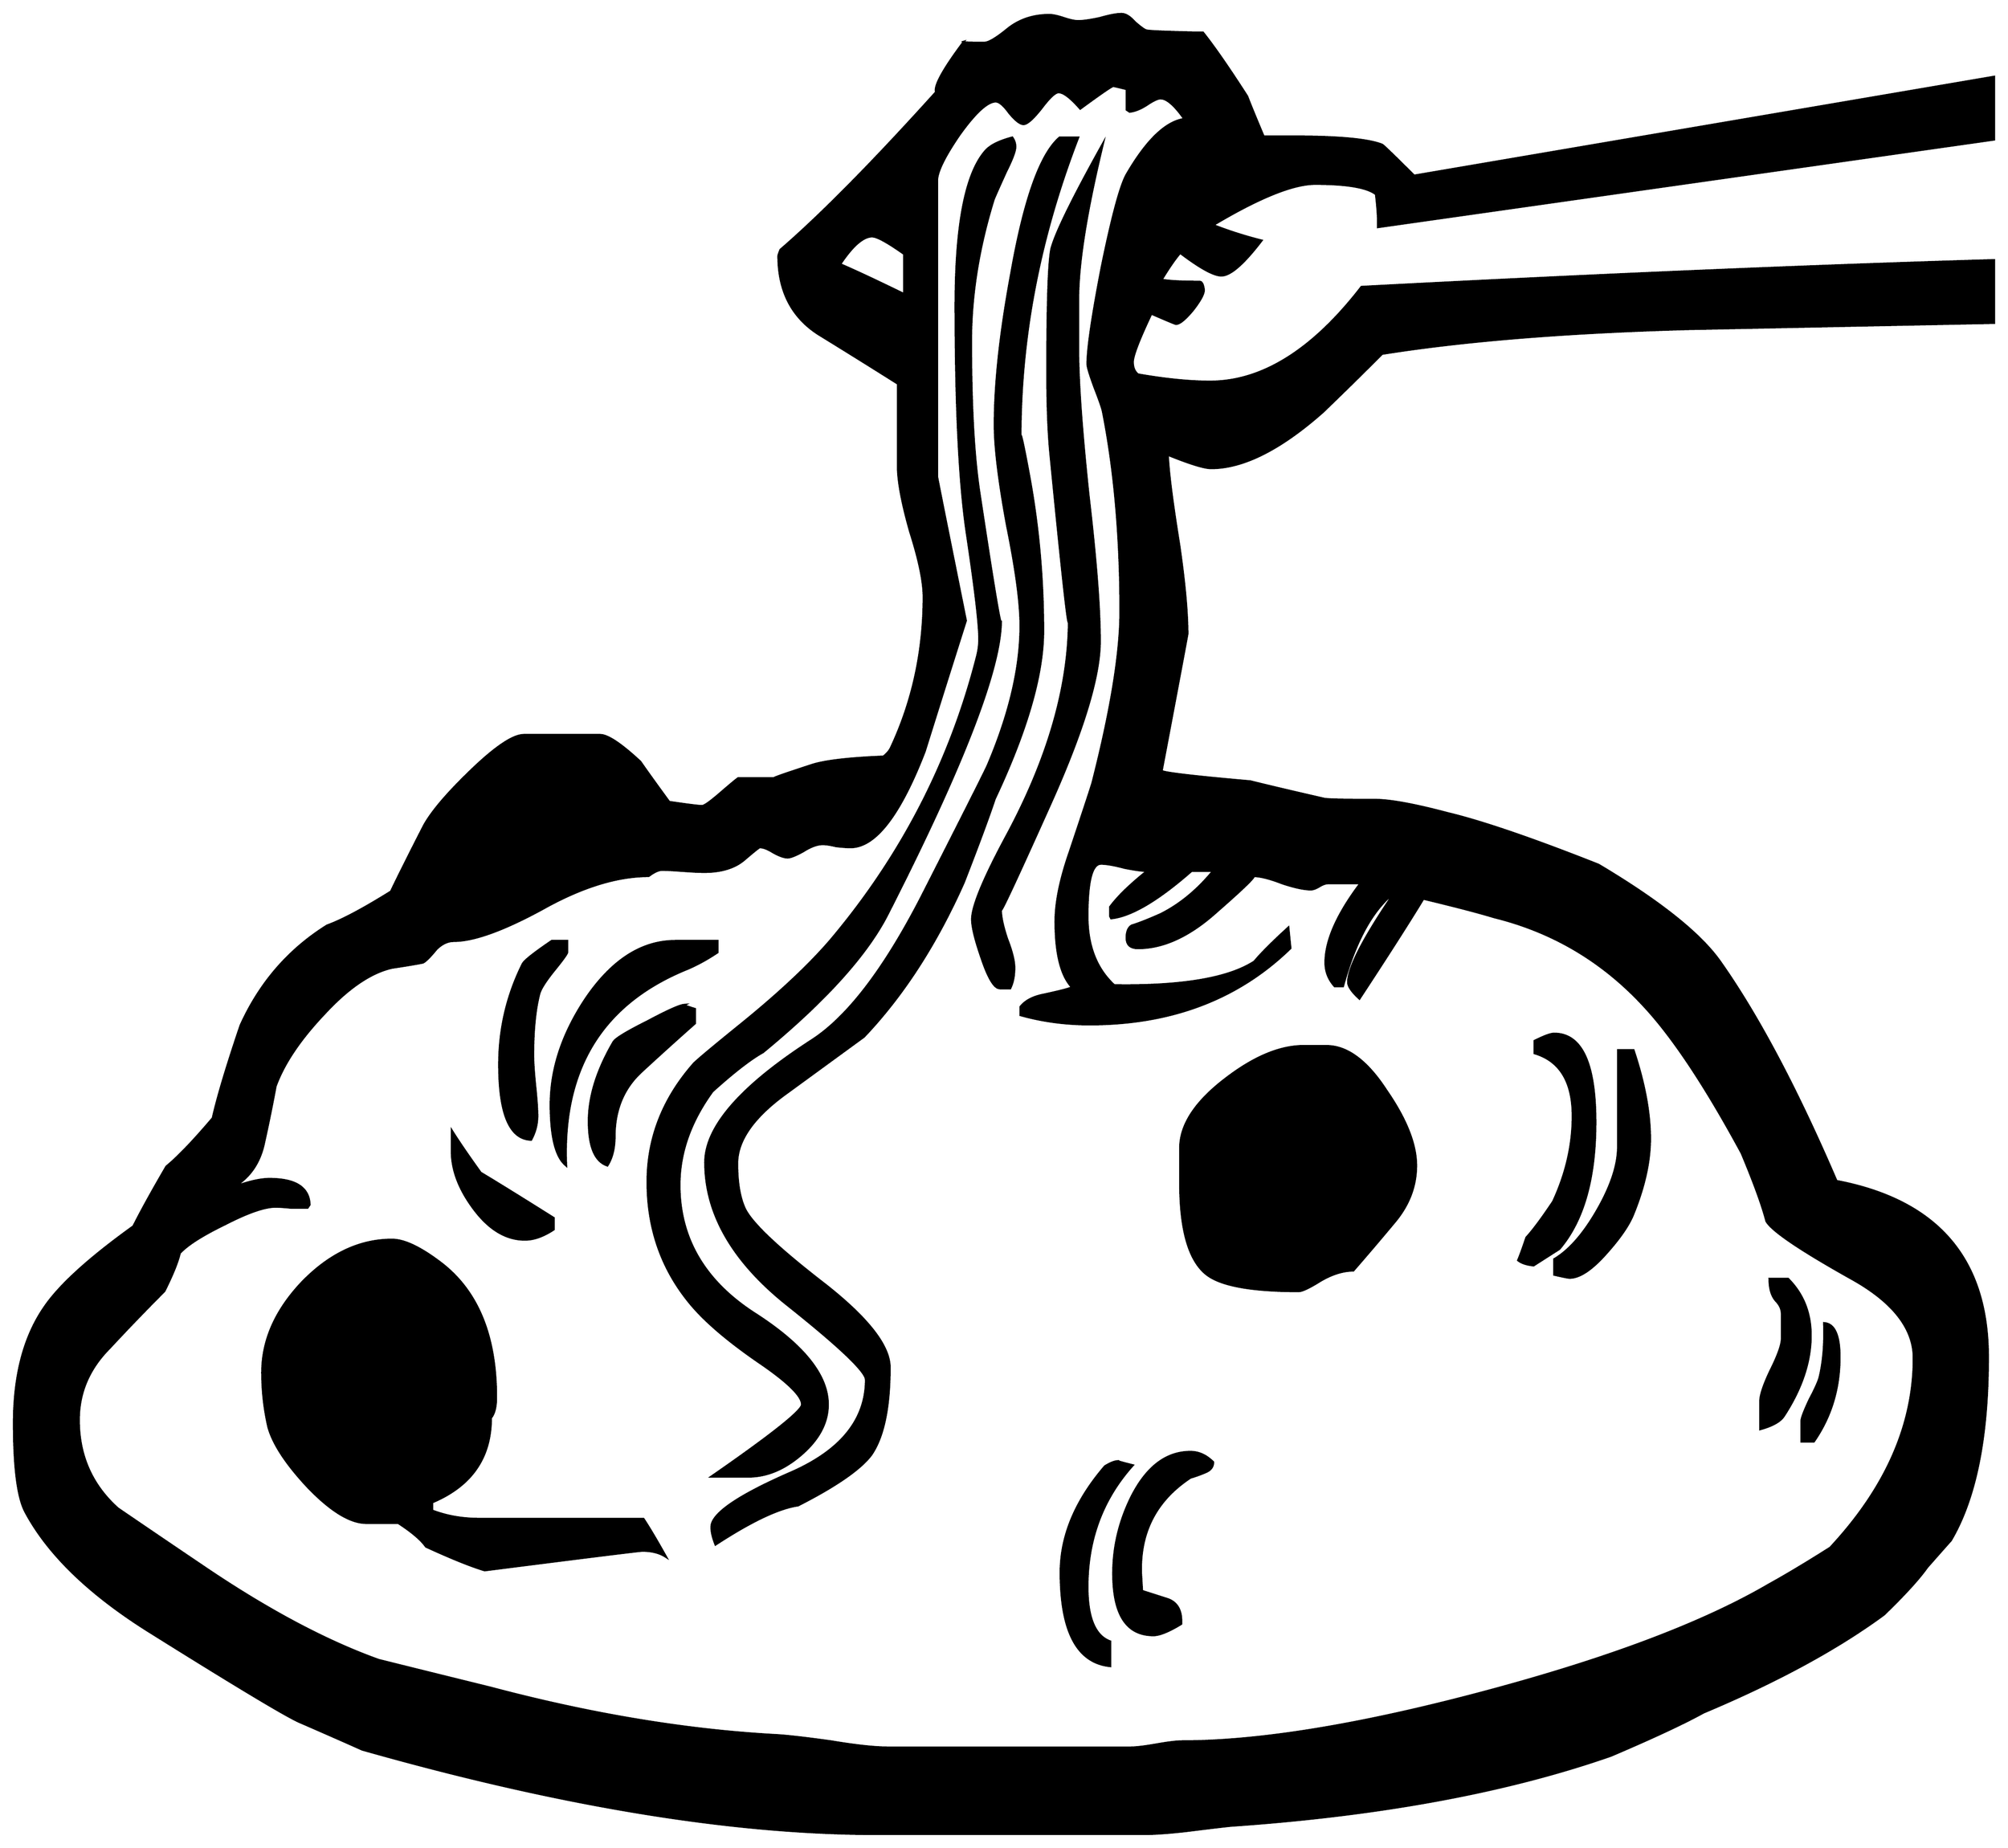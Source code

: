 


\begin{tikzpicture}[y=0.80pt, x=0.80pt, yscale=-1.0, xscale=1.0, inner sep=0pt, outer sep=0pt]
\begin{scope}[shift={(100.0,1643.0)},nonzero rule]
  \path[draw=.,fill=.,line width=1.600pt] (2004.0,-1103.0) ..
    controls (1904.667,-1101.0) and (1805.333,-1099.0) ..
    (1706.0,-1097.0) .. controls (1588.0,-1093.667) and
    (1489.333,-1085.667) .. (1410.0,-1073.0) .. controls
    (1391.333,-1054.333) and (1372.333,-1035.667) .. (1353.0,-1017.0) ..
    controls (1311.667,-980.333) and (1275.333,-962.0) ..
    (1244.0,-962.0) .. controls (1237.333,-962.0) and
    (1223.333,-966.333) .. (1202.0,-975.0) .. controls
    (1202.667,-958.333) and (1206.333,-929.333) .. (1213.0,-888.0) ..
    controls (1218.333,-851.333) and (1221.0,-822.333) ..
    (1221.0,-801.0) .. controls (1221.0,-800.333) and
    (1212.667,-756.0) .. (1196.0,-668.0) .. controls
    (1200.0,-666.0) and (1228.667,-662.667) .. (1282.0,-658.0) ..
    controls (1298.0,-654.0) and (1322.0,-648.333) ..
    (1354.0,-641.0) .. controls (1358.0,-640.333) and
    (1374.333,-640.0) .. (1403.0,-640.0) .. controls
    (1417.667,-640.0) and (1441.333,-635.667) .. (1474.0,-627.0) ..
    controls (1507.333,-619.0) and (1556.0,-602.333) ..
    (1620.0,-577.0) .. controls (1679.333,-541.667) and
    (1718.667,-510.333) .. (1738.0,-483.0) .. controls
    (1774.667,-431.0) and (1812.333,-360.0) .. (1851.0,-270.0) ..
    controls (1949.0,-251.333) and (1998.0,-194.333) ..
    (1998.0,-99.0) .. controls (1998.0,-21.0) and (1986.0,38.333)
    .. (1962.0,79.0) .. controls (1961.333,79.667) and (1953.667,88.333)
    .. (1939.0,105.0) .. controls (1931.0,116.333) and
    (1917.0,131.667) .. (1897.0,151.0) .. controls (1851.667,184.333)
    and (1793.333,216.0) .. (1722.0,246.0) .. controls
    (1702.667,256.667) and (1672.667,270.667) .. (1632.0,288.0) ..
    controls (1530.667,323.333) and (1407.667,346.0) .. (1263.0,356.0)
    .. controls (1256.333,356.667) and (1242.333,358.333) ..
    (1221.0,361.0) .. controls (1203.667,363.0) and (1189.667,364.0)
    .. (1179.0,364.0) -- (919.0,364.0) .. controls (779.0,364.0)
    and (612.667,336.667) .. (420.0,282.0) .. controls (406.667,276.0)
    and (387.0,267.333) .. (361.0,256.0) .. controls (350.333,252.0)
    and (301.333,222.667) .. (214.0,168.0) .. controls (155.333,131.333)
    and (115.0,92.333) .. (93.0,51.0) .. controls (85.667,37.0) and
    (82.0,8.333) .. (82.0,-35.0) .. controls (82.0,-81.667) and
    (92.0,-119.333) .. (112.0,-148.0) .. controls (126.667,-169.333)
    and (155.333,-195.333) .. (198.0,-226.0) .. controls
    (205.333,-240.667) and (216.0,-260.0) .. (230.0,-284.0) ..
    controls (241.333,-293.333) and (256.333,-309.0) .. (275.0,-331.0)
    .. controls (279.667,-351.667) and (288.667,-381.667) ..
    (302.0,-421.0) .. controls (320.667,-462.333) and (348.667,-494.667)
    .. (386.0,-518.0) .. controls (400.667,-523.333) and
    (421.333,-534.333) .. (448.0,-551.0) .. controls (455.333,-566.333)
    and (466.0,-587.667) .. (480.0,-615.0) .. controls
    (487.333,-628.333) and (502.0,-645.667) .. (524.0,-667.0) ..
    controls (548.667,-691.0) and (566.333,-703.0) .. (577.0,-703.0)
    -- (651.0,-703.0) .. controls (658.333,-703.0) and
    (671.333,-694.333) .. (690.0,-677.0) .. controls (696.0,-668.333)
    and (705.333,-655.333) .. (718.0,-638.0) .. controls
    (736.0,-635.333) and (746.667,-634.0) .. (750.0,-634.0) ..
    controls (752.0,-634.0) and (757.667,-638.0) .. (767.0,-646.0)
    .. controls (777.0,-654.667) and (783.0,-659.667) ..
    (785.0,-661.0) .. controls (785.0,-661.0) and (796.667,-661.0)
    .. (820.0,-661.0) .. controls (818.0,-661.0) and
    (830.333,-665.333) .. (857.0,-674.0) .. controls (869.667,-678.0)
    and (892.667,-680.667) .. (926.0,-682.0) .. controls
    (929.333,-684.667) and (931.667,-687.333) .. (933.0,-690.0) ..
    controls (954.333,-735.333) and (965.0,-784.333) .. (965.0,-837.0)
    .. controls (965.0,-851.667) and (960.667,-872.667) ..
    (952.0,-900.0) .. controls (944.0,-928.0) and (940.0,-949.333)
    .. (940.0,-964.0) -- (940.0,-1044.0) .. controls
    (914.667,-1060.0) and (889.0,-1076.0) .. (863.0,-1092.0) ..
    controls (837.0,-1108.667) and (824.0,-1134.0) ..
    (824.0,-1168.0) .. controls (824.0,-1168.667) and
    (824.667,-1170.667) .. (826.0,-1174.0) .. controls
    (865.333,-1208.0) and (915.667,-1259.0) .. (977.0,-1327.0) ..
    controls (975.0,-1333.0) and (984.0,-1349.333) ..
    (1004.0,-1376.0) .. controls (1000.667,-1375.333) and
    (1007.333,-1375.0) .. (1024.0,-1375.0) .. controls
    (1028.0,-1375.0) and (1035.333,-1379.333) .. (1046.0,-1388.0) ..
    controls (1057.333,-1397.333) and (1071.0,-1402.0) ..
    (1087.0,-1402.0) .. controls (1090.333,-1402.0) and
    (1095.0,-1401.0) .. (1101.0,-1399.0) .. controls
    (1107.0,-1397.0) and (1111.667,-1396.0) .. (1115.0,-1396.0) ..
    controls (1119.667,-1396.0) and (1126.667,-1397.0) ..
    (1136.0,-1399.0) .. controls (1145.333,-1401.667) and
    (1152.333,-1403.0) .. (1157.0,-1403.0) .. controls
    (1161.0,-1403.0) and (1165.333,-1400.333) .. (1170.0,-1395.0) ..
    controls (1175.333,-1390.333) and (1179.0,-1387.667) ..
    (1181.0,-1387.0) .. controls (1183.0,-1386.333) and
    (1198.0,-1385.667) .. (1226.0,-1385.0) -- (1236.0,-1385.0) ..
    controls (1246.667,-1371.667) and (1261.0,-1351.0) ..
    (1279.0,-1323.0) .. controls (1282.333,-1314.333) and
    (1287.667,-1301.333) .. (1295.0,-1284.0) -- (1325.0,-1284.0) ..
    controls (1368.333,-1284.0) and (1396.667,-1281.333) ..
    (1410.0,-1276.0) .. controls (1411.333,-1275.333) and
    (1421.667,-1265.333) .. (1441.0,-1246.0) -- (2004.0,-1342.0) --
    (2004.0,-1281.0) -- (1406.0,-1196.0) -- (1406.0,-1201.0) ..
    controls (1406.0,-1207.667) and (1405.333,-1216.667) ..
    (1404.0,-1228.0) .. controls (1395.333,-1234.667) and
    (1375.667,-1238.0) .. (1345.0,-1238.0) .. controls
    (1323.667,-1238.0) and (1290.667,-1224.667) .. (1246.0,-1198.0) ..
    controls (1261.333,-1192.0) and (1277.0,-1187.0) ..
    (1293.0,-1183.0) .. controls (1275.667,-1160.333) and
    (1262.667,-1149.0) .. (1254.0,-1149.0) .. controls
    (1246.667,-1149.0) and (1233.333,-1156.333) .. (1214.0,-1171.0) ..
    controls (1209.333,-1165.667) and (1203.333,-1157.0) ..
    (1196.0,-1145.0) .. controls (1202.0,-1143.667) and
    (1214.333,-1143.0) .. (1233.0,-1143.0) .. controls
    (1235.0,-1143.0) and (1236.333,-1140.333) .. (1237.0,-1135.0) ..
    controls (1237.0,-1131.0) and (1233.333,-1124.333) ..
    (1226.0,-1115.0) .. controls (1218.667,-1106.333) and
    (1213.333,-1102.0) .. (1210.0,-1102.0) .. controls
    (1209.333,-1102.0) and (1201.333,-1105.333) .. (1186.0,-1112.0) ..
    controls (1174.0,-1086.667) and (1168.0,-1071.0) ..
    (1168.0,-1065.0) .. controls (1168.0,-1059.667) and
    (1169.667,-1055.667) .. (1173.0,-1053.0) .. controls
    (1199.667,-1048.333) and (1223.0,-1046.0) .. (1243.0,-1046.0) ..
    controls (1293.667,-1046.0) and (1342.667,-1076.667) ..
    (1390.0,-1138.0) .. controls (1618.667,-1150.0) and
    (1823.333,-1158.667) .. (2004.0,-1164.0) -- (2004.0,-1103.0) --
    cycle(946.0,-1131.0) -- (946.0,-1170.0) .. controls
    (930.0,-1181.333) and (919.667,-1187.0) .. (915.0,-1187.0) ..
    controls (906.333,-1187.0) and (896.0,-1178.0) ..
    (884.0,-1160.0) .. controls (898.0,-1154.0) and
    (918.667,-1144.333) .. (946.0,-1131.0) -- cycle(1926.0,-98.0) ..
    controls (1926.0,-127.333) and (1905.333,-153.333) ..
    (1864.0,-176.0) .. controls (1815.333,-203.333) and
    (1788.333,-221.667) .. (1783.0,-231.0) .. controls
    (1779.0,-246.333) and (1771.0,-268.333) .. (1759.0,-297.0) ..
    controls (1723.667,-362.333) and (1692.0,-410.0) ..
    (1664.0,-440.0) .. controls (1624.0,-483.333) and
    (1575.667,-512.0) .. (1519.0,-526.0) .. controls
    (1503.667,-530.667) and (1480.667,-536.667) .. (1450.0,-544.0) ..
    controls (1436.667,-522.0) and (1416.0,-489.667) ..
    (1388.0,-447.0) .. controls (1380.667,-453.667) and
    (1377.0,-459.0) .. (1377.0,-463.0) .. controls
    (1377.0,-477.0) and (1392.0,-506.0) .. (1422.0,-550.0) ..
    controls (1400.667,-533.333) and (1384.0,-503.0) ..
    (1372.0,-459.0) -- (1364.0,-459.0) .. controls
    (1358.0,-465.667) and (1355.0,-473.333) .. (1355.0,-482.0) ..
    controls (1355.0,-503.333) and (1366.333,-529.0) ..
    (1389.0,-559.0) -- (1357.0,-559.0) .. controls
    (1355.0,-559.0) and (1352.333,-558.0) .. (1349.0,-556.0) ..
    controls (1345.667,-554.0) and (1343.0,-553.0) ..
    (1341.0,-553.0) .. controls (1334.333,-553.0) and
    (1325.0,-555.0) .. (1313.0,-559.0) .. controls
    (1301.0,-563.667) and (1291.667,-566.0) .. (1285.0,-566.0) ..
    controls (1287.667,-566.0) and (1275.667,-554.333) ..
    (1249.0,-531.0) .. controls (1223.0,-507.667) and
    (1197.667,-496.0) .. (1173.0,-496.0) .. controls
    (1165.667,-496.0) and (1162.0,-499.333) .. (1162.0,-506.0) ..
    controls (1162.0,-512.0) and (1163.667,-516.0) ..
    (1167.0,-518.0) .. controls (1173.667,-520.0) and
    (1183.0,-523.667) .. (1195.0,-529.0) .. controls
    (1213.667,-538.333) and (1230.667,-552.333) .. (1246.0,-571.0) --
    (1225.0,-571.0) .. controls (1192.333,-542.333) and
    (1166.333,-527.0) .. (1147.0,-525.0) -- (1146.0,-527.0) --
    (1146.0,-536.0) .. controls (1153.333,-546.0) and
    (1165.333,-557.667) .. (1182.0,-571.0) .. controls
    (1177.333,-571.0) and (1170.0,-572.0) .. (1160.0,-574.0) ..
    controls (1150.0,-576.667) and (1142.333,-578.0) ..
    (1137.0,-578.0) .. controls (1128.333,-578.0) and
    (1124.0,-561.0) .. (1124.0,-527.0) .. controls
    (1124.0,-498.333) and (1132.667,-476.0) .. (1150.0,-460.0) --
    (1154.0,-460.0) .. controls (1217.333,-459.333) and
    (1261.333,-467.0) .. (1286.0,-483.0) .. controls
    (1292.667,-491.0) and (1303.667,-502.0) .. (1319.0,-516.0) --
    (1321.0,-496.0) .. controls (1270.333,-446.667) and
    (1205.333,-422.0) .. (1126.0,-422.0) .. controls
    (1102.667,-422.0) and (1080.333,-425.0) .. (1059.0,-431.0) --
    (1059.0,-439.0) .. controls (1063.667,-445.0) and
    (1071.333,-449.0) .. (1082.0,-451.0) .. controls
    (1097.333,-454.333) and (1106.333,-456.667) .. (1109.0,-458.0) ..
    controls (1098.333,-469.333) and (1093.0,-490.667) ..
    (1093.0,-522.0) .. controls (1093.0,-540.667) and
    (1097.667,-563.333) .. (1107.0,-590.0) .. controls
    (1121.0,-632.0) and (1128.333,-654.333) .. (1129.0,-657.0) ..
    controls (1147.0,-727.667) and (1156.0,-783.0) ..
    (1156.0,-823.0) .. controls (1156.0,-895.0) and
    (1150.333,-959.667) .. (1139.0,-1017.0) .. controls
    (1138.333,-1020.333) and (1135.667,-1028.0) .. (1131.0,-1040.0) ..
    controls (1126.333,-1052.667) and (1124.0,-1060.333) ..
    (1124.0,-1063.0) .. controls (1124.0,-1078.333) and
    (1128.667,-1110.0) .. (1138.0,-1158.0) .. controls
    (1148.0,-1206.667) and (1156.0,-1236.333) .. (1162.0,-1247.0) ..
    controls (1181.333,-1280.333) and (1200.0,-1298.333) ..
    (1218.0,-1301.0) .. controls (1208.667,-1314.333) and
    (1201.0,-1321.0) .. (1195.0,-1321.0) .. controls
    (1192.333,-1321.0) and (1188.0,-1319.0) .. (1182.0,-1315.0) ..
    controls (1176.0,-1311.0) and (1170.333,-1308.667) ..
    (1165.0,-1308.0) -- (1162.0,-1310.0) -- (1162.0,-1330.0) ..
    controls (1154.0,-1332.0) and (1149.667,-1333.0) ..
    (1149.0,-1333.0) .. controls (1147.667,-1333.0) and
    (1137.0,-1325.667) .. (1117.0,-1311.0) .. controls
    (1107.667,-1321.667) and (1100.667,-1327.0) .. (1096.0,-1327.0) ..
    controls (1092.667,-1327.0) and (1087.0,-1321.667) ..
    (1079.0,-1311.0) .. controls (1071.0,-1301.0) and
    (1065.333,-1296.0) .. (1062.0,-1296.0) .. controls
    (1058.667,-1296.0) and (1054.0,-1299.667) .. (1048.0,-1307.0) ..
    controls (1042.667,-1314.333) and (1038.333,-1318.0) ..
    (1035.0,-1318.0) .. controls (1027.0,-1318.0) and
    (1015.333,-1307.333) .. (1000.0,-1286.0) .. controls
    (985.333,-1264.667) and (978.0,-1249.667) .. (978.0,-1241.0) --
    (978.0,-954.0) .. controls (978.0,-953.333) and (987.333,-906.667)
    .. (1006.0,-814.0) .. controls (992.667,-772.0) and
    (979.333,-729.667) .. (966.0,-687.0) .. controls (942.0,-625.0)
    and (918.0,-594.0) .. (894.0,-594.0) .. controls
    (890.667,-594.0) and (886.0,-594.333) .. (880.0,-595.0) ..
    controls (874.667,-596.333) and (870.333,-597.0) .. (867.0,-597.0)
    .. controls (861.667,-597.0) and (855.333,-594.667) ..
    (848.0,-590.0) .. controls (840.667,-586.0) and (835.667,-584.0)
    .. (833.0,-584.0) .. controls (829.667,-584.0) and
    (825.0,-585.667) .. (819.0,-589.0) .. controls (813.667,-592.333)
    and (809.333,-594.0) .. (806.0,-594.0) .. controls
    (805.333,-594.0) and (800.333,-590.0) .. (791.0,-582.0) ..
    controls (781.667,-574.0) and (768.667,-570.0) .. (752.0,-570.0)
    .. controls (747.333,-570.0) and (740.333,-570.333) ..
    (731.0,-571.0) .. controls (722.333,-571.667) and (715.667,-572.0)
    .. (711.0,-572.0) .. controls (707.667,-572.0) and
    (703.333,-570.0) .. (698.0,-566.0) .. controls (667.333,-566.0)
    and (633.0,-555.333) .. (595.0,-534.0) .. controls
    (557.0,-513.333) and (528.333,-503.0) .. (509.0,-503.0) ..
    controls (503.0,-503.0) and (497.333,-500.333) .. (492.0,-495.0)
    .. controls (486.0,-487.667) and (481.667,-483.333) ..
    (479.0,-482.0) .. controls (472.333,-480.667) and (462.333,-479.0)
    .. (449.0,-477.0) .. controls (428.333,-472.333) and
    (406.333,-457.333) .. (383.0,-432.0) .. controls (359.667,-407.333)
    and (344.0,-384.0) .. (336.0,-362.0) .. controls
    (332.667,-344.0) and (329.0,-326.0) .. (325.0,-308.0) ..
    controls (321.0,-288.0) and (311.0,-273.333) .. (295.0,-264.0)
    .. controls (309.667,-269.333) and (321.333,-272.0) ..
    (330.0,-272.0) .. controls (355.333,-272.0) and (368.333,-263.667)
    .. (369.0,-247.0) -- (367.0,-244.0) .. controls
    (363.667,-244.0) and (358.333,-244.0) .. (351.0,-244.0) ..
    controls (344.333,-244.667) and (339.333,-245.0) .. (336.0,-245.0)
    .. controls (325.333,-245.0) and (309.0,-239.333) ..
    (287.0,-228.0) .. controls (265.0,-217.333) and (250.333,-208.0)
    .. (243.0,-200.0) .. controls (241.0,-191.333) and
    (236.0,-179.0) .. (228.0,-163.0) .. controls (210.0,-145.0)
    and (192.333,-126.667) .. (175.0,-108.0) .. controls
    (155.0,-88.0) and (145.0,-64.667) .. (145.0,-38.0) .. controls
    (145.0,-3.333) and (157.667,25.333) .. (183.0,48.0) .. controls
    (210.333,66.667) and (237.333,85.0) .. (264.0,103.0) .. controls
    (326.667,145.667) and (384.0,176.333) .. (436.0,195.0) .. controls
    (460.0,201.0) and (496.333,210.0) .. (545.0,222.0) .. controls
    (643.0,248.0) and (735.667,263.333) .. (823.0,268.0) .. controls
    (833.667,268.667) and (851.0,270.667) .. (875.0,274.0) .. controls
    (899.0,278.0) and (917.333,280.0) .. (930.0,280.0) --
    (1166.0,280.0) .. controls (1171.333,280.0) and (1179.667,279.0)
    .. (1191.0,277.0) .. controls (1202.333,275.0) and
    (1210.667,274.0) .. (1216.0,274.0) .. controls (1291.333,274.0)
    and (1389.0,258.0) .. (1509.0,226.0) .. controls
    (1629.0,194.0) and (1721.0,159.333) .. (1785.0,122.0) ..
    controls (1803.0,112.0) and (1823.0,100.0) .. (1845.0,86.0)
    .. controls (1899.0,28.0) and (1926.0,-33.333) ..
    (1926.0,-98.0) -- cycle(1139.0,-1277.0) .. controls
    (1123.0,-1211.0) and (1115.0,-1160.667) .. (1115.0,-1126.0) --
    (1115.0,-1077.0) .. controls (1115.0,-1046.333) and
    (1118.333,-999.333) .. (1125.0,-936.0) .. controls
    (1132.333,-873.333) and (1136.0,-826.0) .. (1136.0,-794.0) ..
    controls (1136.0,-760.0) and (1120.0,-707.333) ..
    (1088.0,-636.0) .. controls (1056.0,-564.667) and
    (1040.0,-530.333) .. (1040.0,-533.0) .. controls
    (1040.0,-526.333) and (1042.0,-517.0) .. (1046.0,-505.0) ..
    controls (1050.667,-493.0) and (1053.0,-483.667) ..
    (1053.0,-477.0) .. controls (1053.0,-469.0) and
    (1051.667,-462.333) .. (1049.0,-457.0) -- (1039.0,-457.0) ..
    controls (1033.667,-457.0) and (1027.667,-467.0) ..
    (1021.0,-487.0) .. controls (1015.0,-504.333) and
    (1012.0,-516.667) .. (1012.0,-524.0) .. controls
    (1012.0,-536.667) and (1023.333,-564.0) .. (1046.0,-606.0) ..
    controls (1086.0,-680.667) and (1106.0,-750.333) ..
    (1106.0,-815.0) .. controls (1106.0,-799.667) and
    (1100.0,-853.333) .. (1088.0,-976.0) .. controls
    (1086.0,-996.667) and (1085.0,-1023.333) .. (1085.0,-1056.0) ..
    controls (1085.0,-1122.667) and (1086.333,-1162.333) ..
    (1089.0,-1175.0) .. controls (1093.0,-1190.333) and
    (1109.667,-1224.333) .. (1139.0,-1277.0) -- cycle(1670.0,-311.0)
    .. controls (1670.0,-288.333) and (1664.333,-263.333) ..
    (1653.0,-236.0) .. controls (1648.333,-225.333) and
    (1639.333,-212.667) .. (1626.0,-198.0) .. controls
    (1612.667,-183.333) and (1601.333,-176.0) .. (1592.0,-176.0) ..
    controls (1590.667,-176.0) and (1585.667,-177.0) ..
    (1577.0,-179.0) -- (1577.0,-194.0) .. controls
    (1591.667,-202.667) and (1605.667,-218.667) .. (1619.0,-242.0) ..
    controls (1632.333,-265.333) and (1639.0,-285.667) ..
    (1639.0,-303.0) -- (1639.0,-397.0) -- (1654.0,-397.0) ..
    controls (1664.667,-365.0) and (1670.0,-336.333) ..
    (1670.0,-311.0) -- cycle(1854.0,-99.0) .. controls
    (1854.0,-68.333) and (1845.667,-41.0) .. (1829.0,-17.0) --
    (1817.0,-17.0) -- (1817.0,-37.0) .. controls (1817.0,-39.667)
    and (1819.667,-46.667) .. (1825.0,-58.0) .. controls
    (1831.0,-69.333) and (1834.333,-77.0) .. (1835.0,-81.0) ..
    controls (1838.333,-95.667) and (1839.667,-112.667) ..
    (1839.0,-132.0) .. controls (1849.0,-131.333) and
    (1854.0,-120.333) .. (1854.0,-99.0) -- cycle(1826.0,-120.0) ..
    controls (1826.0,-94.667) and (1817.333,-68.667) .. (1800.0,-42.0)
    .. controls (1796.667,-36.667) and (1789.0,-32.333) ..
    (1777.0,-29.0) -- (1777.0,-56.0) .. controls (1777.0,-62.0)
    and (1780.333,-72.0) .. (1787.0,-86.0) .. controls
    (1794.333,-100.667) and (1798.0,-111.0) .. (1798.0,-117.0) --
    (1798.0,-141.0) .. controls (1798.0,-145.667) and
    (1796.0,-150.0) .. (1792.0,-154.0) .. controls
    (1788.0,-158.667) and (1786.0,-165.667) .. (1786.0,-175.0) --
    (1804.0,-175.0) .. controls (1818.667,-160.333) and
    (1826.0,-142.0) .. (1826.0,-120.0) -- cycle(1617.0,-327.0)
    .. controls (1617.0,-272.333) and (1605.333,-231.333) ..
    (1582.0,-204.0) .. controls (1582.0,-204.0) and
    (1573.667,-198.667) .. (1557.0,-188.0) .. controls
    (1550.333,-188.667) and (1545.333,-190.333) .. (1542.0,-193.0) ..
    controls (1544.0,-197.667) and (1546.667,-205.0) ..
    (1550.0,-215.0) .. controls (1556.667,-222.333) and
    (1565.333,-234.0) .. (1576.0,-250.0) .. controls
    (1588.667,-277.333) and (1595.0,-305.0) .. (1595.0,-333.0) ..
    controls (1595.0,-366.333) and (1582.667,-386.667) ..
    (1558.0,-394.0) -- (1558.0,-406.0) .. controls
    (1567.333,-410.667) and (1573.667,-413.0) .. (1577.0,-413.0) ..
    controls (1603.667,-413.0) and (1617.0,-384.333) ..
    (1617.0,-327.0) -- cycle(1443.0,-285.0) .. controls
    (1443.0,-265.0) and (1436.0,-246.667) .. (1422.0,-230.0) ..
    controls (1408.667,-214.0) and (1395.333,-198.333) ..
    (1382.0,-183.0) .. controls (1372.0,-183.0) and
    (1361.333,-179.667) .. (1350.0,-173.0) .. controls
    (1339.333,-166.333) and (1332.333,-163.0) .. (1329.0,-163.0) ..
    controls (1283.667,-163.0) and (1254.0,-168.333) ..
    (1240.0,-179.0) .. controls (1222.667,-192.333) and
    (1214.0,-222.0) .. (1214.0,-268.0) -- (1214.0,-302.0) ..
    controls (1214.0,-324.667) and (1229.0,-347.333) ..
    (1259.0,-370.0) .. controls (1287.0,-391.333) and
    (1312.667,-401.667) .. (1336.0,-401.0) -- (1356.0,-401.0) ..
    controls (1376.0,-401.0) and (1395.333,-386.667) ..
    (1414.0,-358.0) .. controls (1433.333,-330.0) and
    (1443.0,-305.667) .. (1443.0,-285.0) -- cycle(1115.0,-1283.0)
    .. controls (1077.667,-1186.333) and (1059.0,-1089.667) ..
    (1059.0,-993.0) .. controls (1059.0,-997.667) and
    (1061.667,-985.667) .. (1067.0,-957.0) .. controls
    (1076.333,-907.0) and (1081.0,-856.0) .. (1081.0,-804.0) ..
    controls (1081.0,-762.0) and (1065.333,-707.667) ..
    (1034.0,-641.0) .. controls (1028.0,-623.0) and
    (1018.0,-596.0) .. (1004.0,-560.0) .. controls
    (977.333,-500.0) and (945.0,-450.0) .. (907.0,-410.0) ..
    controls (882.333,-392.0) and (857.667,-374.0) .. (833.0,-356.0)
    .. controls (800.333,-332.667) and (784.0,-309.667) ..
    (784.0,-287.0) .. controls (784.0,-269.0) and (786.333,-254.667)
    .. (791.0,-244.0) .. controls (797.0,-230.0) and
    (823.333,-205.0) .. (870.0,-169.0) .. controls (911.333,-136.333)
    and (932.0,-109.667) .. (932.0,-89.0) .. controls
    (932.0,-49.667) and (926.0,-21.333) .. (914.0,-4.0) .. controls
    (903.333,10.0) and (879.667,26.333) .. (843.0,45.0) .. controls
    (824.333,47.667) and (797.667,60.333) .. (763.0,83.0) .. controls
    (760.333,76.333) and (759.0,70.667) .. (759.0,66.0) .. controls
    (759.0,53.333) and (784.0,36.0) .. (834.0,14.0) .. controls
    (884.0,-7.333) and (909.0,-37.667) .. (909.0,-77.0) .. controls
    (909.0,-85.0) and (883.0,-109.667) .. (831.0,-151.0) ..
    controls (779.0,-193.0) and (753.0,-238.667) .. (753.0,-288.0)
    .. controls (753.0,-322.667) and (787.667,-362.333) ..
    (857.0,-407.0) .. controls (891.667,-429.667) and (927.0,-476.0)
    .. (963.0,-546.0) .. controls (1001.667,-622.0) and
    (1023.0,-664.333) .. (1027.0,-673.0) .. controls
    (1048.333,-723.0) and (1059.0,-768.333) .. (1059.0,-809.0) ..
    controls (1059.0,-831.0) and (1054.667,-863.333) ..
    (1046.0,-906.0) .. controls (1038.0,-949.333) and
    (1034.0,-982.0) .. (1034.0,-1004.0) .. controls
    (1034.0,-1044.667) and (1039.333,-1093.667) .. (1050.0,-1151.0) ..
    controls (1062.667,-1223.0) and (1078.333,-1267.0) ..
    (1097.0,-1283.0) -- (1115.0,-1283.0) --
    cycle(1054.0,-1274.0) .. controls (1054.0,-1270.0) and
    (1051.0,-1262.0) .. (1045.0,-1250.0) .. controls
    (1038.333,-1235.333) and (1034.333,-1226.333) .. (1033.0,-1223.0) ..
    controls (1018.333,-1175.667) and (1011.0,-1129.667) ..
    (1011.0,-1085.0) .. controls (1011.0,-1023.0) and
    (1013.667,-974.333) .. (1019.0,-939.0) .. controls
    (1033.0,-846.333) and (1040.0,-804.667) .. (1040.0,-814.0) ..
    controls (1040.0,-768.0) and (1003.333,-673.0) ..
    (930.0,-529.0) .. controls (910.0,-489.667) and (869.667,-445.0)
    .. (809.0,-395.0) .. controls (797.0,-388.333) and
    (780.667,-375.667) .. (760.0,-357.0) .. controls (738.667,-327.667)
    and (728.0,-297.333) .. (728.0,-266.0) .. controls
    (728.0,-214.667) and (752.0,-173.333) .. (800.0,-142.0) ..
    controls (848.0,-111.333) and (872.0,-81.667) .. (872.0,-53.0)
    .. controls (872.0,-35.667) and (863.667,-19.667) .. (847.0,-5.0)
    .. controls (830.333,9.667) and (813.0,17.0) .. (795.0,17.0) --
    (759.0,17.0) .. controls (817.667,-23.667) and (847.0,-47.0) ..
    (847.0,-53.0) .. controls (847.0,-61.0) and (834.0,-74.0) ..
    (808.0,-92.0) .. controls (774.667,-114.667) and (750.667,-135.333)
    .. (736.0,-154.0) .. controls (710.0,-186.667) and
    (697.0,-225.0) .. (697.0,-269.0) .. controls (697.0,-311.667)
    and (712.0,-350.0) .. (742.0,-384.0) .. controls
    (746.0,-388.0) and (760.333,-400.0) .. (785.0,-420.0) ..
    controls (823.0,-450.667) and (852.667,-478.333) .. (874.0,-503.0)
    .. controls (943.333,-585.0) and (991.0,-677.333) ..
    (1017.0,-780.0) .. controls (1018.333,-785.333) and
    (1019.0,-790.667) .. (1019.0,-796.0) .. controls
    (1019.0,-810.667) and (1015.0,-844.667) .. (1007.0,-898.0) ..
    controls (999.667,-946.667) and (996.0,-1020.667) ..
    (996.0,-1120.0) .. controls (996.0,-1198.0) and
    (1005.667,-1248.0) .. (1025.0,-1270.0) .. controls
    (1029.667,-1275.333) and (1038.333,-1279.667) .. (1051.0,-1283.0) ..
    controls (1053.0,-1280.333) and (1054.0,-1277.333) ..
    (1054.0,-1274.0) -- cycle(1246.0,3.0) .. controls
    (1246.0,7.667) and (1243.333,11.0) .. (1238.0,13.0) .. controls
    (1233.333,15.0) and (1228.667,16.667) .. (1224.0,18.0) .. controls
    (1190.667,40.0) and (1174.667,71.0) .. (1176.0,111.0) --
    (1177.0,128.0) .. controls (1177.0,128.0) and (1185.333,130.667)
    .. (1202.0,136.0) .. controls (1211.333,139.333) and
    (1215.667,147.333) .. (1215.0,160.0) .. controls (1203.0,167.333)
    and (1194.0,171.0) .. (1188.0,171.0) .. controls
    (1162.0,171.0) and (1149.0,151.0) .. (1149.0,111.0) ..
    controls (1149.0,85.0) and (1155.0,60.0) .. (1167.0,36.0) ..
    controls (1181.667,7.333) and (1200.667,-7.0) .. (1224.0,-7.0) ..
    controls (1232.0,-7.0) and (1239.333,-3.667) .. (1246.0,3.0) --
    cycle(765.0,-492.0) .. controls (755.0,-485.333) and
    (745.333,-480.0) .. (736.0,-476.0) .. controls (653.333,-442.667)
    and (614.0,-379.0) .. (618.0,-285.0) .. controls
    (608.0,-293.0) and (603.0,-312.667) .. (603.0,-344.0) ..
    controls (603.0,-378.667) and (614.333,-413.0) .. (637.0,-447.0)
    .. controls (662.333,-484.333) and (691.333,-503.0) ..
    (724.0,-503.0) -- (765.0,-503.0) -- (765.0,-492.0) --
    cycle(743.0,-423.0) .. controls (725.667,-407.667) and
    (708.333,-392.0) .. (691.0,-376.0) .. controls (673.667,-360.0)
    and (665.0,-339.0) .. (665.0,-313.0) .. controls
    (665.0,-301.667) and (662.667,-292.333) .. (658.0,-285.0) ..
    controls (646.0,-289.0) and (640.0,-303.333) .. (640.0,-328.0)
    .. controls (640.0,-352.0) and (648.0,-377.667) ..
    (664.0,-405.0) .. controls (666.0,-408.333) and (677.0,-415.0)
    .. (697.0,-425.0) .. controls (717.0,-435.667) and
    (729.0,-441.0) .. (733.0,-441.0) .. controls (731.0,-441.0)
    and (734.333,-439.667) .. (743.0,-437.0) -- (743.0,-423.0) --
    cycle(1168.0,6.0) .. controls (1138.667,38.667) and
    (1124.0,78.0) .. (1124.0,124.0) .. controls (1124.0,154.0)
    and (1131.333,171.667) .. (1146.0,177.0) -- (1146.0,201.0) ..
    controls (1114.0,197.667) and (1098.0,167.333) .. (1098.0,110.0)
    .. controls (1098.0,74.667) and (1112.333,40.333) .. (1141.0,7.0)
    .. controls (1146.333,3.667) and (1150.667,2.0) .. (1154.0,2.0) ..
    controls (1152.667,2.0) and (1157.333,3.333) .. (1168.0,6.0) --
    cycle(619.0,-492.0) .. controls (619.0,-490.667) and
    (614.667,-484.667) .. (606.0,-474.0) .. controls (598.0,-464.0)
    and (593.333,-456.667) .. (592.0,-452.0) .. controls
    (588.0,-436.667) and (586.0,-416.667) .. (586.0,-392.0) ..
    controls (586.0,-385.333) and (586.667,-375.333) .. (588.0,-362.0)
    .. controls (589.333,-349.333) and (590.0,-339.667) ..
    (590.0,-333.0) .. controls (590.0,-325.0) and (588.0,-317.333)
    .. (584.0,-310.0) .. controls (563.333,-310.667) and
    (553.0,-335.0) .. (553.0,-383.0) .. controls (553.0,-417.667)
    and (560.667,-450.333) .. (576.0,-481.0) .. controls
    (578.0,-484.333) and (587.333,-491.667) .. (604.0,-503.0) --
    (619.0,-503.0) -- (619.0,-492.0) -- cycle(606.0,-223.0) ..
    controls (596.0,-216.333) and (586.667,-213.0) .. (578.0,-213.0)
    .. controls (560.0,-213.0) and (543.667,-222.667) ..
    (529.0,-242.0) .. controls (514.333,-261.333) and (507.0,-280.333)
    .. (507.0,-299.0) -- (507.0,-319.0) .. controls
    (513.667,-308.333) and (523.0,-294.667) .. (535.0,-278.0) ..
    controls (551.667,-268.0) and (575.333,-253.333) .. (606.0,-234.0)
    -- (606.0,-223.0) -- cycle(715.0,95.0) .. controls
    (709.0,91.0) and (701.333,89.0) .. (692.0,89.0) .. controls
    (689.333,89.0) and (638.333,95.333) .. (539.0,108.0) .. controls
    (525.667,104.0) and (506.667,96.333) .. (482.0,85.0) .. controls
    (477.333,78.333) and (468.333,70.667) .. (455.0,62.0) .. controls
    (455.0,62.0) and (444.667,62.0) .. (424.0,62.0) .. controls
    (408.667,62.0) and (390.0,50.667) .. (368.0,28.0) .. controls
    (346.667,5.333) and (333.667,-14.333) .. (329.0,-31.0) .. controls
    (325.0,-48.333) and (323.0,-66.0) .. (323.0,-84.0) .. controls
    (323.0,-115.333) and (336.0,-144.667) .. (362.0,-172.0) ..
    controls (388.667,-199.333) and (417.667,-213.0) .. (449.0,-213.0)
    .. controls (461.0,-213.0) and (477.0,-205.333) ..
    (497.0,-190.0) .. controls (532.333,-162.667) and (550.0,-119.333)
    .. (550.0,-60.0) .. controls (550.0,-50.667) and (548.333,-44.0)
    .. (545.0,-40.0) .. controls (545.0,-1.333) and (526.0,26.0)
    .. (488.0,42.0) -- (488.0,50.0) .. controls (502.0,55.333) and
    (517.0,58.0) .. (533.0,58.0) -- (693.0,58.0) .. controls
    (698.333,66.0) and (705.667,78.333) .. (715.0,95.0) -- cycle;
\end{scope}

\end{tikzpicture}

